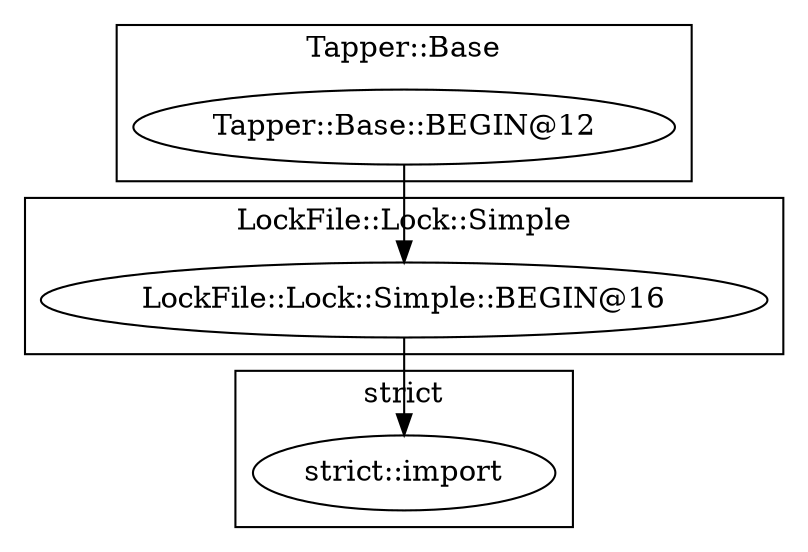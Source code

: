 digraph {
graph [overlap=false]
subgraph cluster_LockFile_Lock_Simple {
	label="LockFile::Lock::Simple";
	"LockFile::Lock::Simple::BEGIN@16";
}
subgraph cluster_strict {
	label="strict";
	"strict::import";
}
subgraph cluster_Tapper_Base {
	label="Tapper::Base";
	"Tapper::Base::BEGIN@12";
}
"Tapper::Base::BEGIN@12" -> "LockFile::Lock::Simple::BEGIN@16";
"LockFile::Lock::Simple::BEGIN@16" -> "strict::import";
}
